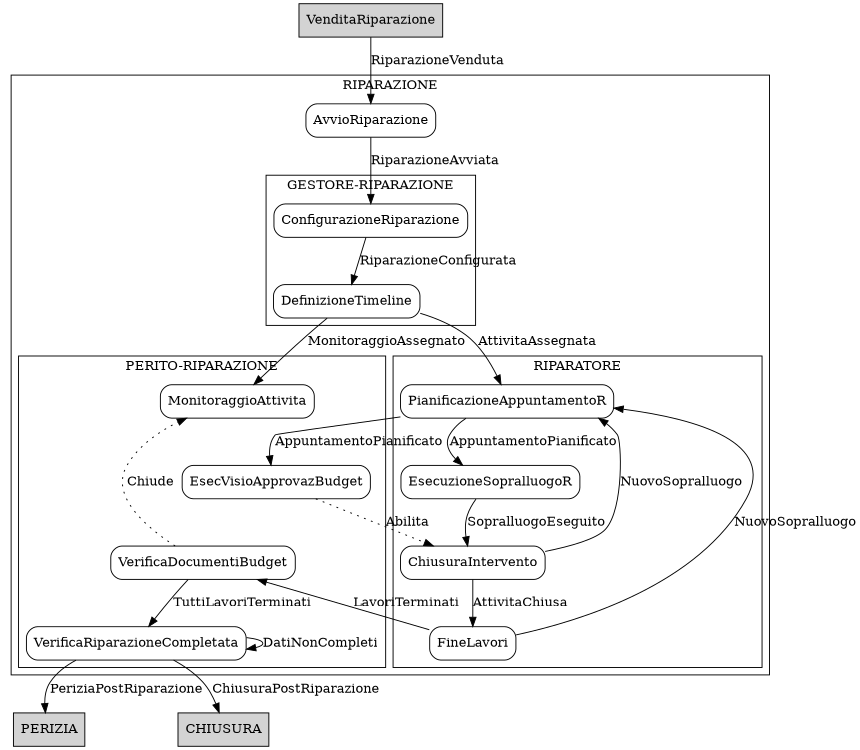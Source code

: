digraph finite_state_machine {
    rankdir=TB;
    size="8,5"
    node [shape = box style=rounded]; 

    subgraph Opening {
        node [style =  filled shape = box]
	    label = "Opening";
		color=green
        VenditaRiparazione    
    }


    subgraph cluster_riparazione {
        node [shape=box,style=rounded ];
        label = "RIPARAZIONE";

        AvvioRiparazione

        subgraph cluster_gestore {
            node [shape=box,style=rounded ];
            label = "GESTORE-RIPARAZIONE";
        
            ConfigurazioneRiparazione
            DefinizioneTimeline 
        }

        subgraph cluster_perito {
            node [shape=box,style=rounded ];
            label = "PERITO-RIPARAZIONE";
            MonitoraggioAttivita
            EsecVisioApprovazBudget
            VerificaDocumentiBudget
            VerificaRiparazioneCompletata

        }

        subgraph cluster_cat {
            node [shape=box,style=rounded ] ;
         label = "RIPARATORE";
            PianificazioneAppuntamentoR
            EsecuzioneSopralluogoR 
            ChiusuraIntervento
            FineLavori
        }
    
}



	comment = "RIPARAZIONE"
	 
    VenditaRiparazione         -> AvvioRiparazione            [ label = "RiparazioneVenduta" ]  ;

    AvvioRiparazione           -> ConfigurazioneRiparazione    [ label = "RiparazioneAvviata" ]  ;
    ConfigurazioneRiparazione  -> DefinizioneTimeline          [ label = "RiparazioneConfigurata" ]  ;

    DefinizioneTimeline        -> PianificazioneAppuntamentoR  [  label = "AttivitaAssegnata"] ;
    DefinizioneTimeline        -> MonitoraggioAttivita         [  label = "MonitoraggioAssegnato" ]  ;

    
    PianificazioneAppuntamentoR -> EsecuzioneSopralluogoR       [ label = "AppuntamentoPianificato" ];
    PianificazioneAppuntamentoR -> EsecVisioApprovazBudget      [ label = "AppuntamentoPianificato" ];

    

    EsecuzioneSopralluogoR      -> ChiusuraIntervento       [ label = "SopralluogoEseguito" ];
    ChiusuraIntervento          -> PianificazioneAppuntamentoR       [ label = "NuovoSopralluogo" ];
    
    EsecVisioApprovazBudget     -> ChiusuraIntervento  [ style = "dotted"  label = "Abilita" ];

    ChiusuraIntervento          -> FineLavori           [ label = "AttivitaChiusa" ];  
    FineLavori                  -> PianificazioneAppuntamentoR       [ label = "NuovoSopralluogo" ];
    FineLavori                  -> VerificaDocumentiBudget   [  label = "LavoriTerminati" ];

    VerificaDocumentiBudget     -> MonitoraggioAttivita       [ label = "Chiude" style = "dotted"]  ;
    VerificaDocumentiBudget        -> VerificaRiparazioneCompletata   [   label = "TuttiLavoriTerminati" ]  ;

  comment = "solo per visualizzazione" 
    MonitoraggioAttivita    -> EsecVisioApprovazBudget     [ style = "invisible" arrowhead = "none" ]  ;
    EsecVisioApprovazBudget -> VerificaDocumentiBudget  [ style = "invisible"    arrowhead = "none" ]  ;


    VerificaRiparazioneCompletata  -> VerificaRiparazioneCompletata          [ label = "DatiNonCompleti" ] ;
    
	comment = "sottoprocesso Chiusura Riparazione"
	node [shape=box,style=rounded  style = filled rank=min];
	color = grey
    VerificaRiparazioneCompletata  -> PERIZIA                                [ label = "PeriziaPostRiparazione" ];
    VerificaRiparazioneCompletata  -> CHIUSURA  [ label = "ChiusuraPostRiparazione" ];	
	
	
}